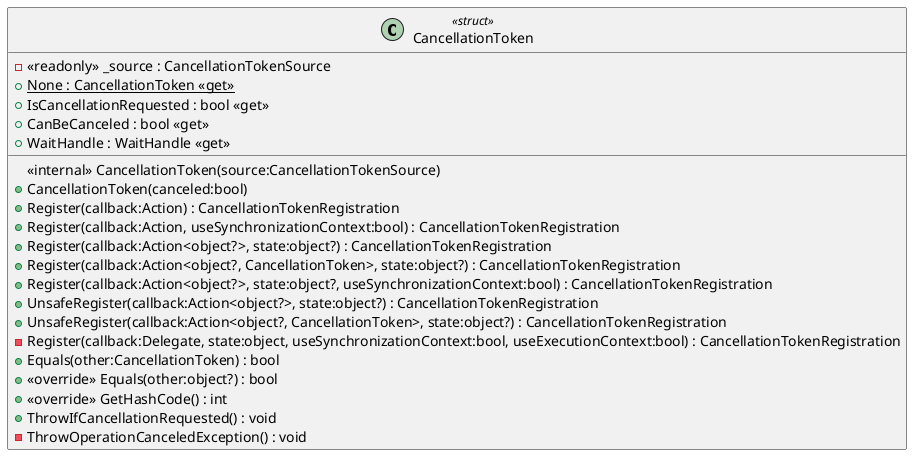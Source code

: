@startuml
class CancellationToken <<struct>> {
    - <<readonly>> _source : CancellationTokenSource
    + {static} None : CancellationToken <<get>>
    + IsCancellationRequested : bool <<get>>
    + CanBeCanceled : bool <<get>>
    + WaitHandle : WaitHandle <<get>>
    <<internal>> CancellationToken(source:CancellationTokenSource)
    + CancellationToken(canceled:bool)
    + Register(callback:Action) : CancellationTokenRegistration
    + Register(callback:Action, useSynchronizationContext:bool) : CancellationTokenRegistration
    + Register(callback:Action<object?>, state:object?) : CancellationTokenRegistration
    + Register(callback:Action<object?, CancellationToken>, state:object?) : CancellationTokenRegistration
    + Register(callback:Action<object?>, state:object?, useSynchronizationContext:bool) : CancellationTokenRegistration
    + UnsafeRegister(callback:Action<object?>, state:object?) : CancellationTokenRegistration
    + UnsafeRegister(callback:Action<object?, CancellationToken>, state:object?) : CancellationTokenRegistration
    - Register(callback:Delegate, state:object, useSynchronizationContext:bool, useExecutionContext:bool) : CancellationTokenRegistration
    + Equals(other:CancellationToken) : bool
    + <<override>> Equals(other:object?) : bool
    + <<override>> GetHashCode() : int
    + ThrowIfCancellationRequested() : void
    - ThrowOperationCanceledException() : void
}
@enduml
